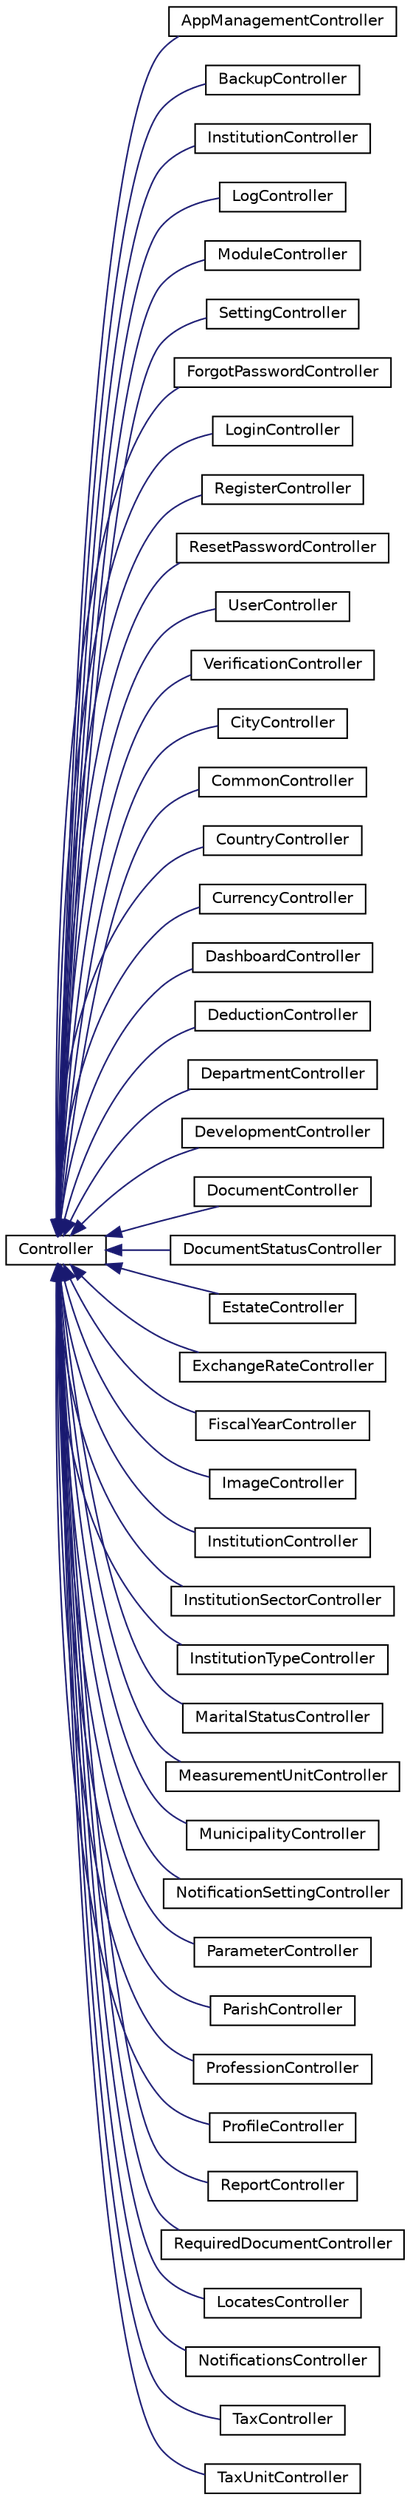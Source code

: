 digraph "Representación gráfica de la clase"
{
 // LATEX_PDF_SIZE
  bgcolor="transparent";
  edge [fontname="Helvetica",fontsize="10",labelfontname="Helvetica",labelfontsize="10"];
  node [fontname="Helvetica",fontsize="10",shape=record];
  rankdir="LR";
  Node0 [label="Controller",height=0.2,width=0.4,color="black",URL="$d8/d70/classApp_1_1Http_1_1Controllers_1_1Controller.html",tooltip="Controlador principal del framework del cual extienden los demás controladores."];
  Node0 -> Node1 [dir="back",color="midnightblue",fontsize="10",style="solid",fontname="Helvetica"];
  Node1 [label="AppManagementController",height=0.2,width=0.4,color="black",URL="$d1/d0e/classApp_1_1Http_1_1Controllers_1_1Admin_1_1AppManagementController.html",tooltip="Gestiona los procesos, registros, etc., de la aplicación, de uso exclusivo para el administrador."];
  Node0 -> Node2 [dir="back",color="midnightblue",fontsize="10",style="solid",fontname="Helvetica"];
  Node2 [label="BackupController",height=0.2,width=0.4,color="black",URL="$d4/d83/classApp_1_1Http_1_1Controllers_1_1Admin_1_1BackupController.html",tooltip="Gestiona información de respaldo."];
  Node0 -> Node3 [dir="back",color="midnightblue",fontsize="10",style="solid",fontname="Helvetica"];
  Node3 [label="InstitutionController",height=0.2,width=0.4,color="black",URL="$d7/d9e/classApp_1_1Http_1_1Controllers_1_1Admin_1_1InstitutionController.html",tooltip="Gestiona información de Organizaciones."];
  Node0 -> Node4 [dir="back",color="midnightblue",fontsize="10",style="solid",fontname="Helvetica"];
  Node4 [label="LogController",height=0.2,width=0.4,color="black",URL="$d1/d5f/classApp_1_1Http_1_1Controllers_1_1Admin_1_1LogController.html",tooltip="Controlador de Eventos Log."];
  Node0 -> Node5 [dir="back",color="midnightblue",fontsize="10",style="solid",fontname="Helvetica"];
  Node5 [label="ModuleController",height=0.2,width=0.4,color="black",URL="$d2/dad/classApp_1_1Http_1_1Controllers_1_1Admin_1_1ModuleController.html",tooltip="Controlador para la gestión de los módulos de la aplicación."];
  Node0 -> Node6 [dir="back",color="midnightblue",fontsize="10",style="solid",fontname="Helvetica"];
  Node6 [label="SettingController",height=0.2,width=0.4,color="black",URL="$d0/d95/classApp_1_1Http_1_1Controllers_1_1Admin_1_1SettingController.html",tooltip="Gestiona información de configuración general."];
  Node0 -> Node7 [dir="back",color="midnightblue",fontsize="10",style="solid",fontname="Helvetica"];
  Node7 [label="ForgotPasswordController",height=0.2,width=0.4,color="black",URL="$d5/d84/classApp_1_1Http_1_1Controllers_1_1Auth_1_1ForgotPasswordController.html",tooltip="Gestiona el olvido de contraseña."];
  Node0 -> Node8 [dir="back",color="midnightblue",fontsize="10",style="solid",fontname="Helvetica"];
  Node8 [label="LoginController",height=0.2,width=0.4,color="black",URL="$de/d5f/classApp_1_1Http_1_1Controllers_1_1Auth_1_1LoginController.html",tooltip="Gestiona información de autenticación."];
  Node0 -> Node9 [dir="back",color="midnightblue",fontsize="10",style="solid",fontname="Helvetica"];
  Node9 [label="RegisterController",height=0.2,width=0.4,color="black",URL="$d5/d17/classApp_1_1Http_1_1Controllers_1_1Auth_1_1RegisterController.html",tooltip="Gestiona información de registro de usuarios."];
  Node0 -> Node10 [dir="back",color="midnightblue",fontsize="10",style="solid",fontname="Helvetica"];
  Node10 [label="ResetPasswordController",height=0.2,width=0.4,color="black",URL="$d9/d21/classApp_1_1Http_1_1Controllers_1_1Auth_1_1ResetPasswordController.html",tooltip="Gestiona el reinicio de contraseñas."];
  Node0 -> Node11 [dir="back",color="midnightblue",fontsize="10",style="solid",fontname="Helvetica"];
  Node11 [label="UserController",height=0.2,width=0.4,color="black",URL="$d5/d9d/classApp_1_1Http_1_1Controllers_1_1Auth_1_1UserController.html",tooltip="Gestiona información de usuarios."];
  Node0 -> Node12 [dir="back",color="midnightblue",fontsize="10",style="solid",fontname="Helvetica"];
  Node12 [label="VerificationController",height=0.2,width=0.4,color="black",URL="$dc/d8c/classApp_1_1Http_1_1Controllers_1_1Auth_1_1VerificationController.html",tooltip="Gestiona la verificación de usuarios."];
  Node0 -> Node13 [dir="back",color="midnightblue",fontsize="10",style="solid",fontname="Helvetica"];
  Node13 [label="CityController",height=0.2,width=0.4,color="black",URL="$d0/df3/classApp_1_1Http_1_1Controllers_1_1CityController.html",tooltip="Controlador de Ciudades."];
  Node0 -> Node14 [dir="back",color="midnightblue",fontsize="10",style="solid",fontname="Helvetica"];
  Node14 [label="CommonController",height=0.2,width=0.4,color="black",URL="$dd/d8a/classApp_1_1Http_1_1Controllers_1_1CommonController.html",tooltip="Gestiona información de común de la aplicación."];
  Node0 -> Node15 [dir="back",color="midnightblue",fontsize="10",style="solid",fontname="Helvetica"];
  Node15 [label="CountryController",height=0.2,width=0.4,color="black",URL="$dd/d0a/classApp_1_1Http_1_1Controllers_1_1CountryController.html",tooltip="Gestiona información de Países."];
  Node0 -> Node16 [dir="back",color="midnightblue",fontsize="10",style="solid",fontname="Helvetica"];
  Node16 [label="CurrencyController",height=0.2,width=0.4,color="black",URL="$d3/dac/classApp_1_1Http_1_1Controllers_1_1CurrencyController.html",tooltip="Gestiona información de Monedas."];
  Node0 -> Node17 [dir="back",color="midnightblue",fontsize="10",style="solid",fontname="Helvetica"];
  Node17 [label="DashboardController",height=0.2,width=0.4,color="black",URL="$da/d3b/classApp_1_1Http_1_1Controllers_1_1DashboardController.html",tooltip="Gestiona información del Panel de Control."];
  Node0 -> Node18 [dir="back",color="midnightblue",fontsize="10",style="solid",fontname="Helvetica"];
  Node18 [label="DeductionController",height=0.2,width=0.4,color="black",URL="$d3/d32/classApp_1_1Http_1_1Controllers_1_1DeductionController.html",tooltip="Gestiona información de las deducciones y/o retenciones."];
  Node0 -> Node19 [dir="back",color="midnightblue",fontsize="10",style="solid",fontname="Helvetica"];
  Node19 [label="DepartmentController",height=0.2,width=0.4,color="black",URL="$d9/dae/classApp_1_1Http_1_1Controllers_1_1DepartmentController.html",tooltip="Gestiona información de Departamentos."];
  Node0 -> Node20 [dir="back",color="midnightblue",fontsize="10",style="solid",fontname="Helvetica"];
  Node20 [label="DevelopmentController",height=0.2,width=0.4,color="black",URL="$d5/db0/classApp_1_1Http_1_1Controllers_1_1Dev_1_1DevelopmentController.html",tooltip="Controlador para utilidades de desarrollo."];
  Node0 -> Node21 [dir="back",color="midnightblue",fontsize="10",style="solid",fontname="Helvetica"];
  Node21 [label="DocumentController",height=0.2,width=0.4,color="black",URL="$dc/dc5/classApp_1_1Http_1_1Controllers_1_1DocumentController.html",tooltip="Gestiona información de Documentos."];
  Node0 -> Node22 [dir="back",color="midnightblue",fontsize="10",style="solid",fontname="Helvetica"];
  Node22 [label="DocumentStatusController",height=0.2,width=0.4,color="black",URL="$dd/d1e/classApp_1_1Http_1_1Controllers_1_1DocumentStatusController.html",tooltip="Gestiona información de los estatus de documentos."];
  Node0 -> Node23 [dir="back",color="midnightblue",fontsize="10",style="solid",fontname="Helvetica"];
  Node23 [label="EstateController",height=0.2,width=0.4,color="black",URL="$dd/d33/classApp_1_1Http_1_1Controllers_1_1EstateController.html",tooltip="Gestiona información de Estados."];
  Node0 -> Node24 [dir="back",color="midnightblue",fontsize="10",style="solid",fontname="Helvetica"];
  Node24 [label="ExchangeRateController",height=0.2,width=0.4,color="black",URL="$dc/d3c/classApp_1_1Http_1_1Controllers_1_1ExchangeRateController.html",tooltip="Gestiona información de tipos de cambio de monedas."];
  Node0 -> Node25 [dir="back",color="midnightblue",fontsize="10",style="solid",fontname="Helvetica"];
  Node25 [label="FiscalYearController",height=0.2,width=0.4,color="black",URL="$da/db7/classApp_1_1Http_1_1Controllers_1_1FiscalYearController.html",tooltip="Gestiona información del año fiscal."];
  Node0 -> Node26 [dir="back",color="midnightblue",fontsize="10",style="solid",fontname="Helvetica"];
  Node26 [label="ImageController",height=0.2,width=0.4,color="black",URL="$d4/d5c/classApp_1_1Http_1_1Controllers_1_1ImageController.html",tooltip="Gestiona información de Imágenes."];
  Node0 -> Node27 [dir="back",color="midnightblue",fontsize="10",style="solid",fontname="Helvetica"];
  Node27 [label="InstitutionController",height=0.2,width=0.4,color="black",URL="$da/d3e/classApp_1_1Http_1_1Controllers_1_1InstitutionController.html",tooltip="Gestiona información de Organizaciones."];
  Node0 -> Node28 [dir="back",color="midnightblue",fontsize="10",style="solid",fontname="Helvetica"];
  Node28 [label="InstitutionSectorController",height=0.2,width=0.4,color="black",URL="$db/dac/classApp_1_1Http_1_1Controllers_1_1InstitutionSectorController.html",tooltip="Gestiona información de los sectores de Organizaciones."];
  Node0 -> Node29 [dir="back",color="midnightblue",fontsize="10",style="solid",fontname="Helvetica"];
  Node29 [label="InstitutionTypeController",height=0.2,width=0.4,color="black",URL="$d3/da7/classApp_1_1Http_1_1Controllers_1_1InstitutionTypeController.html",tooltip="Gestiona información de los tipos de Organizaciones."];
  Node0 -> Node30 [dir="back",color="midnightblue",fontsize="10",style="solid",fontname="Helvetica"];
  Node30 [label="MaritalStatusController",height=0.2,width=0.4,color="black",URL="$da/d57/classApp_1_1Http_1_1Controllers_1_1MaritalStatusController.html",tooltip="Gestiona información de Estados Civiles."];
  Node0 -> Node31 [dir="back",color="midnightblue",fontsize="10",style="solid",fontname="Helvetica"];
  Node31 [label="MeasurementUnitController",height=0.2,width=0.4,color="black",URL="$d3/d7b/classApp_1_1Http_1_1Controllers_1_1MeasurementUnitController.html",tooltip="Gestiona información de las unidades de medida."];
  Node0 -> Node32 [dir="back",color="midnightblue",fontsize="10",style="solid",fontname="Helvetica"];
  Node32 [label="MunicipalityController",height=0.2,width=0.4,color="black",URL="$d5/d6f/classApp_1_1Http_1_1Controllers_1_1MunicipalityController.html",tooltip="Gestiona información de Municipios."];
  Node0 -> Node33 [dir="back",color="midnightblue",fontsize="10",style="solid",fontname="Helvetica"];
  Node33 [label="NotificationSettingController",height=0.2,width=0.4,color="black",URL="$dc/d5a/classApp_1_1Http_1_1Controllers_1_1NotificationSettingController.html",tooltip="Gestiona información para la configuración de notificaciones del sistema."];
  Node0 -> Node34 [dir="back",color="midnightblue",fontsize="10",style="solid",fontname="Helvetica"];
  Node34 [label="ParameterController",height=0.2,width=0.4,color="black",URL="$da/d56/classApp_1_1Http_1_1Controllers_1_1ParameterController.html",tooltip="Gestiona información para la configuración de parámetros del sistema."];
  Node0 -> Node35 [dir="back",color="midnightblue",fontsize="10",style="solid",fontname="Helvetica"];
  Node35 [label="ParishController",height=0.2,width=0.4,color="black",URL="$dc/df9/classApp_1_1Http_1_1Controllers_1_1ParishController.html",tooltip="Gestiona información de Parroquias."];
  Node0 -> Node36 [dir="back",color="midnightblue",fontsize="10",style="solid",fontname="Helvetica"];
  Node36 [label="ProfessionController",height=0.2,width=0.4,color="black",URL="$de/d2c/classApp_1_1Http_1_1Controllers_1_1ProfessionController.html",tooltip="Gestiona información de Profesiones."];
  Node0 -> Node37 [dir="back",color="midnightblue",fontsize="10",style="solid",fontname="Helvetica"];
  Node37 [label="ProfileController",height=0.2,width=0.4,color="black",URL="$d7/d25/classApp_1_1Http_1_1Controllers_1_1ProfileController.html",tooltip="Gestiona información de Perfiles de usuario."];
  Node0 -> Node38 [dir="back",color="midnightblue",fontsize="10",style="solid",fontname="Helvetica"];
  Node38 [label="ReportController",height=0.2,width=0.4,color="black",URL="$d6/d1c/classApp_1_1Http_1_1Controllers_1_1ReportController.html",tooltip="Gestiona información de reportes de la aplicación."];
  Node0 -> Node39 [dir="back",color="midnightblue",fontsize="10",style="solid",fontname="Helvetica"];
  Node39 [label="RequiredDocumentController",height=0.2,width=0.4,color="black",URL="$d4/da0/classApp_1_1Http_1_1Controllers_1_1RequiredDocumentController.html",tooltip="Gestiona información de documentos requeridos."];
  Node0 -> Node40 [dir="back",color="midnightblue",fontsize="10",style="solid",fontname="Helvetica"];
  Node40 [label="LocatesController",height=0.2,width=0.4,color="black",URL="$d3/d5a/classApp_1_1Http_1_1Controllers_1_1Services_1_1LocatesController.html",tooltip="Gestiona información de servicios de localización."];
  Node0 -> Node41 [dir="back",color="midnightblue",fontsize="10",style="solid",fontname="Helvetica"];
  Node41 [label="NotificationsController",height=0.2,width=0.4,color="black",URL="$d2/d85/classApp_1_1Http_1_1Controllers_1_1Services_1_1NotificationsController.html",tooltip="Gestiona información de las notificaciones."];
  Node0 -> Node42 [dir="back",color="midnightblue",fontsize="10",style="solid",fontname="Helvetica"];
  Node42 [label="TaxController",height=0.2,width=0.4,color="black",URL="$de/d81/classApp_1_1Http_1_1Controllers_1_1TaxController.html",tooltip="Gestiona información de Impuestos."];
  Node0 -> Node43 [dir="back",color="midnightblue",fontsize="10",style="solid",fontname="Helvetica"];
  Node43 [label="TaxUnitController",height=0.2,width=0.4,color="black",URL="$d3/d67/classApp_1_1Http_1_1Controllers_1_1TaxUnitController.html",tooltip="Gestiona información de Unidades Tributarias (U.T.)"];
}
